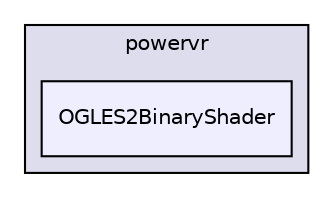digraph "PVR/SDK_3.4/Examples/Advanced/BinaryShader/OGLES2/Build/Android/src/com/powervr/OGLES2BinaryShader" {
  compound=true
  node [ fontsize="10", fontname="Helvetica"];
  edge [ labelfontsize="10", labelfontname="Helvetica"];
  subgraph clusterdir_8995283689816d8de1578fdbf7a90c22 {
    graph [ bgcolor="#ddddee", pencolor="black", label="powervr" fontname="Helvetica", fontsize="10", URL="dir_8995283689816d8de1578fdbf7a90c22.html"]
  dir_39b361ca7bb7ab5557510c35bfe8b207 [shape=box, label="OGLES2BinaryShader", style="filled", fillcolor="#eeeeff", pencolor="black", URL="dir_39b361ca7bb7ab5557510c35bfe8b207.html"];
  }
}
